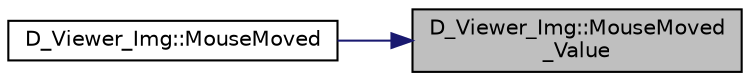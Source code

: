 digraph "D_Viewer_Img::MouseMoved_Value"
{
 // LATEX_PDF_SIZE
  edge [fontname="Helvetica",fontsize="10",labelfontname="Helvetica",labelfontsize="10"];
  node [fontname="Helvetica",fontsize="10",shape=record];
  rankdir="RL";
  Node1 [label="D_Viewer_Img::MouseMoved\l_Value",height=0.2,width=0.4,color="black", fillcolor="grey75", style="filled", fontcolor="black",tooltip=" "];
  Node1 -> Node2 [dir="back",color="midnightblue",fontsize="10",style="solid",fontname="Helvetica"];
  Node2 [label="D_Viewer_Img::MouseMoved",height=0.2,width=0.4,color="black", fillcolor="white", style="filled",URL="$class_d___viewer___img.html#af8bda4082dc3cb200ab4e4175ec28cf4",tooltip=" "];
}
